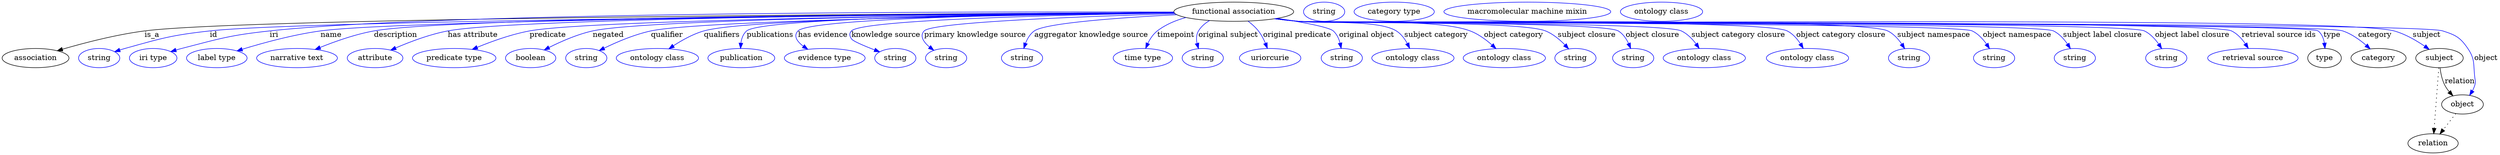 digraph {
	graph [bb="0,0,4665.4,283"];
	node [label="\N"];
	"functional association"	[height=0.5,
		label="functional association",
		pos="2301.4,265",
		width=3.1053];
	association	[height=0.5,
		pos="62.394,178",
		width=1.7332];
	"functional association" -> association	[label=is_a,
		lp="280.39,221.5",
		pos="e,102.91,191.77 2189.7,263.54 1791.9,261.68 456.88,253.67 266.39,229 213.11,222.1 153.58,206.58 112.65,194.65"];
	id	[color=blue,
		height=0.5,
		label=string,
		pos="181.39,178",
		width=1.0652];
	"functional association" -> id	[color=blue,
		label=id,
		lp="395.39,221.5",
		pos="e,210.38,189.98 2189.9,263.17 1808.1,260.17 566.81,248.97 388.39,229 316.67,220.97 298.9,215.43 229.39,196 226.29,195.13 223.09,\
194.17 219.89,193.15",
		style=solid];
	iri	[color=blue,
		height=0.5,
		label="iri type",
		pos="282.39,178",
		width=1.2277];
	"functional association" -> iri	[color=blue,
		label=iri,
		lp="507.39,221.5",
		pos="e,315.31,190.19 2189.5,264.45 1849.1,265.41 829.2,265.09 499.39,229 425.49,220.91 407.35,214.72 335.39,196 332.02,195.12 328.54,\
194.15 325.06,193.14",
		style=solid];
	name	[color=blue,
		height=0.5,
		label="label type",
		pos="401.39,178",
		width=1.5707];
	"functional association" -> name	[color=blue,
		label=name,
		lp="614.39,221.5",
		pos="e,438.96,191.52 2190.1,263.22 1836.2,260.54 751.31,250.63 594.39,229 543.88,222.04 487.58,206.53 448.89,194.61",
		style=solid];
	description	[color=blue,
		height=0.5,
		label="narrative text",
		pos="551.39,178",
		width=2.0943];
	"functional association" -> description	[color=blue,
		label=description,
		lp="734.89,221.5",
		pos="e,584.96,194.12 2189.7,263.59 1849.5,262.08 840.15,255.38 694.39,229 659.78,222.74 622.31,209.37 594.41,198.03",
		style=solid];
	"has attribute"	[color=blue,
		height=0.5,
		label=attribute,
		pos="696.39,178",
		width=1.4443];
	"functional association" -> "has attribute"	[color=blue,
		label="has attribute",
		lp="879.39,221.5",
		pos="e,725.57,192.92 2189.8,263.45 1869.8,261.56 964.08,254.06 832.39,229 798.39,222.53 761.65,208.57 734.94,197.04",
		style=solid];
	predicate	[color=blue,
		height=0.5,
		label="predicate type",
		pos="844.39,178",
		width=2.1665];
	"functional association" -> predicate	[color=blue,
		label=predicate,
		lp="1019.4,221.5",
		pos="e,878.04,194.32 2190.1,263.04 1894.2,260.2 1102,250.66 985.39,229 951.47,222.7 914.79,209.47 887.35,198.21",
		style=solid];
	negated	[color=blue,
		height=0.5,
		label=boolean,
		pos="987.39,178",
		width=1.2999];
	"functional association" -> negated	[color=blue,
		label=negated,
		lp="1131.4,221.5",
		pos="e,1012.5,193.24 2190,263.16 1912.8,260.71 1206.6,252.26 1102.4,229 1073.9,222.65 1043.8,209.27 1021.5,197.94",
		style=solid];
	qualifier	[color=blue,
		height=0.5,
		label=string,
		pos="1090.4,178",
		width=1.0652];
	"functional association" -> qualifier	[color=blue,
		label=qualifier,
		lp="1241.4,221.5",
		pos="e,1114.6,192.05 2190.3,262.69 1931.8,259.32 1305,249.15 1211.4,229 1180.5,222.36 1147.6,208.21 1123.8,196.65",
		style=solid];
	qualifiers	[color=blue,
		height=0.5,
		label="ontology class",
		pos="1223.4,178",
		width=2.1304];
	"functional association" -> qualifiers	[color=blue,
		label=qualifiers,
		lp="1343.9,221.5",
		pos="e,1244.9,195.38 2190,263.09 1948.7,260.67 1392.9,252.6 1310.4,229 1290,223.18 1269.4,211.62 1253.4,201.08",
		style=solid];
	publications	[color=blue,
		height=0.5,
		label=publication,
		pos="1380.4,178",
		width=1.7332];
	"functional association" -> publications	[color=blue,
		label=publications,
		lp="1434.4,221.5",
		pos="e,1378.9,196.02 2190,263.36 1953.6,261.51 1420.3,254.52 1390.4,229 1383.8,223.37 1380.8,214.71 1379.6,206.17",
		style=solid];
	"has evidence"	[color=blue,
		height=0.5,
		label="evidence type",
		pos="1536.4,178",
		width=2.0943];
	"functional association" -> "has evidence"	[color=blue,
		label="has evidence",
		lp="1532.9,221.5",
		pos="e,1505,194.37 2189.9,263.24 1972.4,261.22 1510.3,253.98 1486.4,229 1477.2,219.42 1484.7,209.02 1496.4,200.2",
		style=solid];
	"knowledge source"	[color=blue,
		height=0.5,
		label=string,
		pos="1668.4,178",
		width=1.0652];
	"functional association" -> "knowledge source"	[color=blue,
		label="knowledge source",
		lp="1650.9,221.5",
		pos="e,1639.1,189.71 2190.5,262.53 1994.8,259.39 1606.9,250.49 1586.4,229 1581.8,224.17 1582.7,219.56 1586.4,214 1589.1,209.87 1609.6,\
201.11 1629.5,193.39",
		style=solid];
	"primary knowledge source"	[color=blue,
		height=0.5,
		label=string,
		pos="1763.4,178",
		width=1.0652];
	"functional association" -> "primary knowledge source"	[color=blue,
		label="primary knowledge source",
		lp="1817.4,221.5",
		pos="e,1740.4,192.58 2191.9,261.21 2028.5,256.49 1738.2,245.81 1722.4,229 1713.4,219.44 1721.2,208.17 1732.3,198.76",
		style=solid];
	"aggregator knowledge source"	[color=blue,
		height=0.5,
		label=string,
		pos="1905.4,178",
		width=1.0652];
	"functional association" -> "aggregator knowledge source"	[color=blue,
		label="aggregator knowledge source",
		lp="2034.9,221.5",
		pos="e,1908.7,196.22 2194.7,259.4 2092.2,254.11 1949.8,244.16 1928.4,229 1920.6,223.46 1915.4,214.59 1911.9,205.85",
		style=solid];
	timepoint	[color=blue,
		height=0.5,
		label="time type",
		pos="2131.4,178",
		width=1.5346];
	"functional association" -> timepoint	[color=blue,
		label=timepoint,
		lp="2193.4,221.5",
		pos="e,2136.6,196.25 2211.9,254.14 2192.9,248.89 2173.9,240.95 2158.4,229 2150.7,223.04 2144.9,214.23 2140.7,205.66",
		style=solid];
	"original subject"	[color=blue,
		height=0.5,
		label=string,
		pos="2243.4,178",
		width=1.0652];
	"functional association" -> "original subject"	[color=blue,
		label="original subject",
		lp="2291.4,221.5",
		pos="e,2235.4,195.83 2255.9,248.35 2247.7,243.44 2240.3,237.11 2235.4,229 2231.2,222.01 2231.1,213.51 2232.7,205.53",
		style=solid];
	"original predicate"	[color=blue,
		height=0.5,
		label=uriorcurie,
		pos="2369.4,178",
		width=1.5887];
	"functional association" -> "original predicate"	[color=blue,
		label="original predicate",
		lp="2419.9,221.5",
		pos="e,2364.2,196.38 2328.2,247.16 2335.1,241.95 2342.1,235.78 2347.4,229 2352.8,222.12 2357.2,213.69 2360.6,205.72",
		style=solid];
	"original object"	[color=blue,
		height=0.5,
		label=string,
		pos="2503.4,178",
		width=1.0652];
	"functional association" -> "original object"	[color=blue,
		label="original object",
		lp="2549.9,221.5",
		pos="e,2502.3,196.25 2382.8,252.61 2428.9,245.47 2479.2,236.26 2487.4,229 2494,223.17 2497.9,214.61 2500.2,206.21",
		style=solid];
	"subject category"	[color=blue,
		height=0.5,
		label="ontology class",
		pos="2636.4,178",
		width=2.1304];
	"functional association" -> "subject category"	[color=blue,
		label="subject category",
		lp="2679.9,221.5",
		pos="e,2630.3,196.33 2381.1,252.33 2394.8,250.45 2409,248.6 2422.4,247 2463,242.16 2570.7,250.6 2605.4,229 2614.3,223.47 2621,214.36 \
2625.9,205.42",
		style=solid];
	"object category"	[color=blue,
		height=0.5,
		label="ontology class",
		pos="2807.4,178",
		width=2.1304];
	"functional association" -> "object category"	[color=blue,
		label="object category",
		lp="2824.9,221.5",
		pos="e,2791.8,195.72 2379.4,252.07 2393.7,250.16 2408.5,248.37 2422.4,247 2493.5,240.02 2676.5,254.14 2743.4,229 2758.5,223.33 2772.8,\
212.76 2784.1,202.79",
		style=solid];
	"subject closure"	[color=blue,
		height=0.5,
		label=string,
		pos="2940.4,178",
		width=1.0652];
	"functional association" -> "subject closure"	[color=blue,
		label="subject closure",
		lp="2961.9,221.5",
		pos="e,2927.6,195.3 2378.7,251.96 2393.2,250.04 2408.2,248.27 2422.4,247 2473.6,242.42 2836.8,248.24 2884.4,229 2898.3,223.4 2910.9,212.77 \
2920.7,202.75",
		style=solid];
	"object closure"	[color=blue,
		height=0.5,
		label=string,
		pos="3048.4,178",
		width=1.0652];
	"functional association" -> "object closure"	[color=blue,
		label="object closure",
		lp="3084.4,221.5",
		pos="e,3043.7,196.05 2378.4,251.9 2393,249.97 2408.1,248.21 2422.4,247 2455.5,244.18 2992,246.24 3020.4,229 3029.2,223.64 3035.5,214.39 \
3039.8,205.3",
		style=solid];
	"subject category closure"	[color=blue,
		height=0.5,
		label="ontology class",
		pos="3181.4,178",
		width=2.1304];
	"functional association" -> "subject category closure"	[color=blue,
		label="subject category closure",
		lp="3244.9,221.5",
		pos="e,3171.8,196.26 2378.1,251.88 2392.7,249.94 2408,248.19 2422.4,247 2462,243.73 3102.4,246.05 3138.4,229 3149.5,223.74 3158.8,214.12 \
3165.9,204.71",
		style=solid];
	"object category closure"	[color=blue,
		height=0.5,
		label="ontology class",
		pos="3374.4,178",
		width=2.1304];
	"functional association" -> "object category closure"	[color=blue,
		label="object category closure",
		lp="3436.9,221.5",
		pos="e,3366.4,196.23 2378.1,251.82 2392.7,249.88 2408,248.15 2422.4,247 2473,242.96 3291.1,252.01 3336.4,229 3346.7,223.76 3355,214.27 \
3361.2,204.96",
		style=solid];
	"subject namespace"	[color=blue,
		height=0.5,
		label=string,
		pos="3564.4,178",
		width=1.0652];
	"functional association" -> "subject namespace"	[color=blue,
		label="subject namespace",
		lp="3610.4,221.5",
		pos="e,3556.1,195.78 2377.7,251.82 2392.5,249.87 2407.9,248.13 2422.4,247 2483.4,242.23 3469.4,255.97 3524.4,229 3535.2,223.68 3544.1,\
213.86 3550.7,204.32",
		style=solid];
	"object namespace"	[color=blue,
		height=0.5,
		label=string,
		pos="3723.4,178",
		width=1.0652];
	"functional association" -> "object namespace"	[color=blue,
		label="object namespace",
		lp="3766.4,221.5",
		pos="e,3714.8,195.8 2377.7,251.8 2392.5,249.85 2407.9,248.12 2422.4,247 2457.3,244.31 3650.9,244.2 3682.4,229 3693.4,223.7 3702.4,213.88 \
3709.2,204.34",
		style=solid];
	"subject label closure"	[color=blue,
		height=0.5,
		label=string,
		pos="3874.4,178",
		width=1.0652];
	"functional association" -> "subject label closure"	[color=blue,
		label="subject label closure",
		lp="3926.4,221.5",
		pos="e,3866.1,195.79 2377.7,251.78 2392.5,249.84 2407.9,248.11 2422.4,247 2461.5,244.02 3799.1,246.22 3834.4,229 3845.3,223.7 3854.1,\
213.88 3860.7,204.34",
		style=solid];
	"object label closure"	[color=blue,
		height=0.5,
		label=string,
		pos="4045.4,178",
		width=1.0652];
	"functional association" -> "object label closure"	[color=blue,
		label="object label closure",
		lp="4093.9,221.5",
		pos="e,4036.8,195.81 2377.7,251.76 2392.5,249.82 2407.9,248.1 2422.4,247 2466.2,243.69 3964.8,248.02 4004.4,229 4015.4,223.72 4024.4,\
213.9 4031.2,204.36",
		style=solid];
	"retrieval source ids"	[color=blue,
		height=0.5,
		label="retrieval source",
		pos="4207.4,178",
		width=2.347];
	"functional association" -> "retrieval source ids"	[color=blue,
		label="retrieval source ids",
		lp="4255.9,221.5",
		pos="e,4198.8,196.3 2377.4,251.79 2392.3,249.84 2407.8,248.1 2422.4,247 2470.7,243.37 4123.8,250.22 4167.4,229 4178.1,223.78 4186.9,214.17 \
4193.4,204.76",
		style=solid];
	type	[height=0.5,
		pos="4341.4,178",
		width=0.86659];
	"functional association" -> type	[color=blue,
		label=type,
		lp="4355.4,221.5",
		pos="e,4342.2,196.19 2377.4,251.78 2392.3,249.83 2407.8,248.09 2422.4,247 2448.8,245.03 4308.7,245.5 4329.4,229 4336.2,223.55 4339.6,\
214.93 4341.2,206.37",
		style=solid];
	category	[height=0.5,
		pos="4442.4,178",
		width=1.4263];
	"functional association" -> category	[color=blue,
		label=category,
		lp="4435.9,221.5",
		pos="e,4426.8,195.26 2377.4,251.78 2392.3,249.82 2407.8,248.09 2422.4,247 2476.5,242.97 4324,246.33 4375.4,229 4391.6,223.54 4407.1,212.51 \
4419.1,202.2",
		style=solid];
	subject	[height=0.5,
		pos="4556.4,178",
		width=1.2277];
	"functional association" -> subject	[color=blue,
		label=subject,
		lp="4532.4,221.5",
		pos="e,4537.1,194.33 2377.4,251.78 2392.3,249.82 2407.8,248.08 2422.4,247 2535.9,238.56 4361.7,259.39 4471.4,229 4492.1,223.25 4513,211.09 \
4528.9,200.2",
		style=solid];
	object	[height=0.5,
		pos="4599.4,91",
		width=1.0832];
	"functional association" -> object	[color=blue,
		label=object,
		lp="4643.4,178",
		pos="e,4612.8,108.09 2377.4,251.77 2392.3,249.82 2407.8,248.08 2422.4,247 2481.7,242.61 4505.8,247.15 4562.4,229 4586.7,221.21 4595,217.1 \
4609.4,196 4623.3,175.59 4619.5,166.51 4622.4,142 4623.2,135.38 4624.3,133.39 4622.4,127 4621.4,123.55 4619.9,120.13 4618.1,116.85",
		style=solid];
	association_type	[color=blue,
		height=0.5,
		label=string,
		pos="2469.4,265",
		width=1.0652];
	association_category	[color=blue,
		height=0.5,
		label="category type",
		pos="2600.4,265",
		width=2.0762];
	subject -> object	[label=relation,
		lp="4594.4,134.5",
		pos="e,4581.5,107.23 4557.5,159.55 4558.7,149.57 4561.2,137.07 4566.4,127 4568.6,122.68 4571.5,118.52 4574.7,114.66"];
	relation	[height=0.5,
		pos="4544.4,18",
		width=1.2999];
	subject -> relation	[pos="e,4545.7,36.188 4555.1,159.79 4553,132.48 4549,78.994 4546.5,46.38",
		style=dotted];
	"functional association_subject"	[color=blue,
		height=0.5,
		label="macromolecular machine mixin",
		pos="2849.4,265",
		width=4.3329];
	object -> relation	[pos="e,4557.2,35.54 4586.9,73.889 4580,64.939 4571.2,53.617 4563.4,43.584",
		style=dotted];
	"functional association_object"	[color=blue,
		height=0.5,
		label="ontology class",
		pos="3100.4,265",
		width=2.1304];
}

